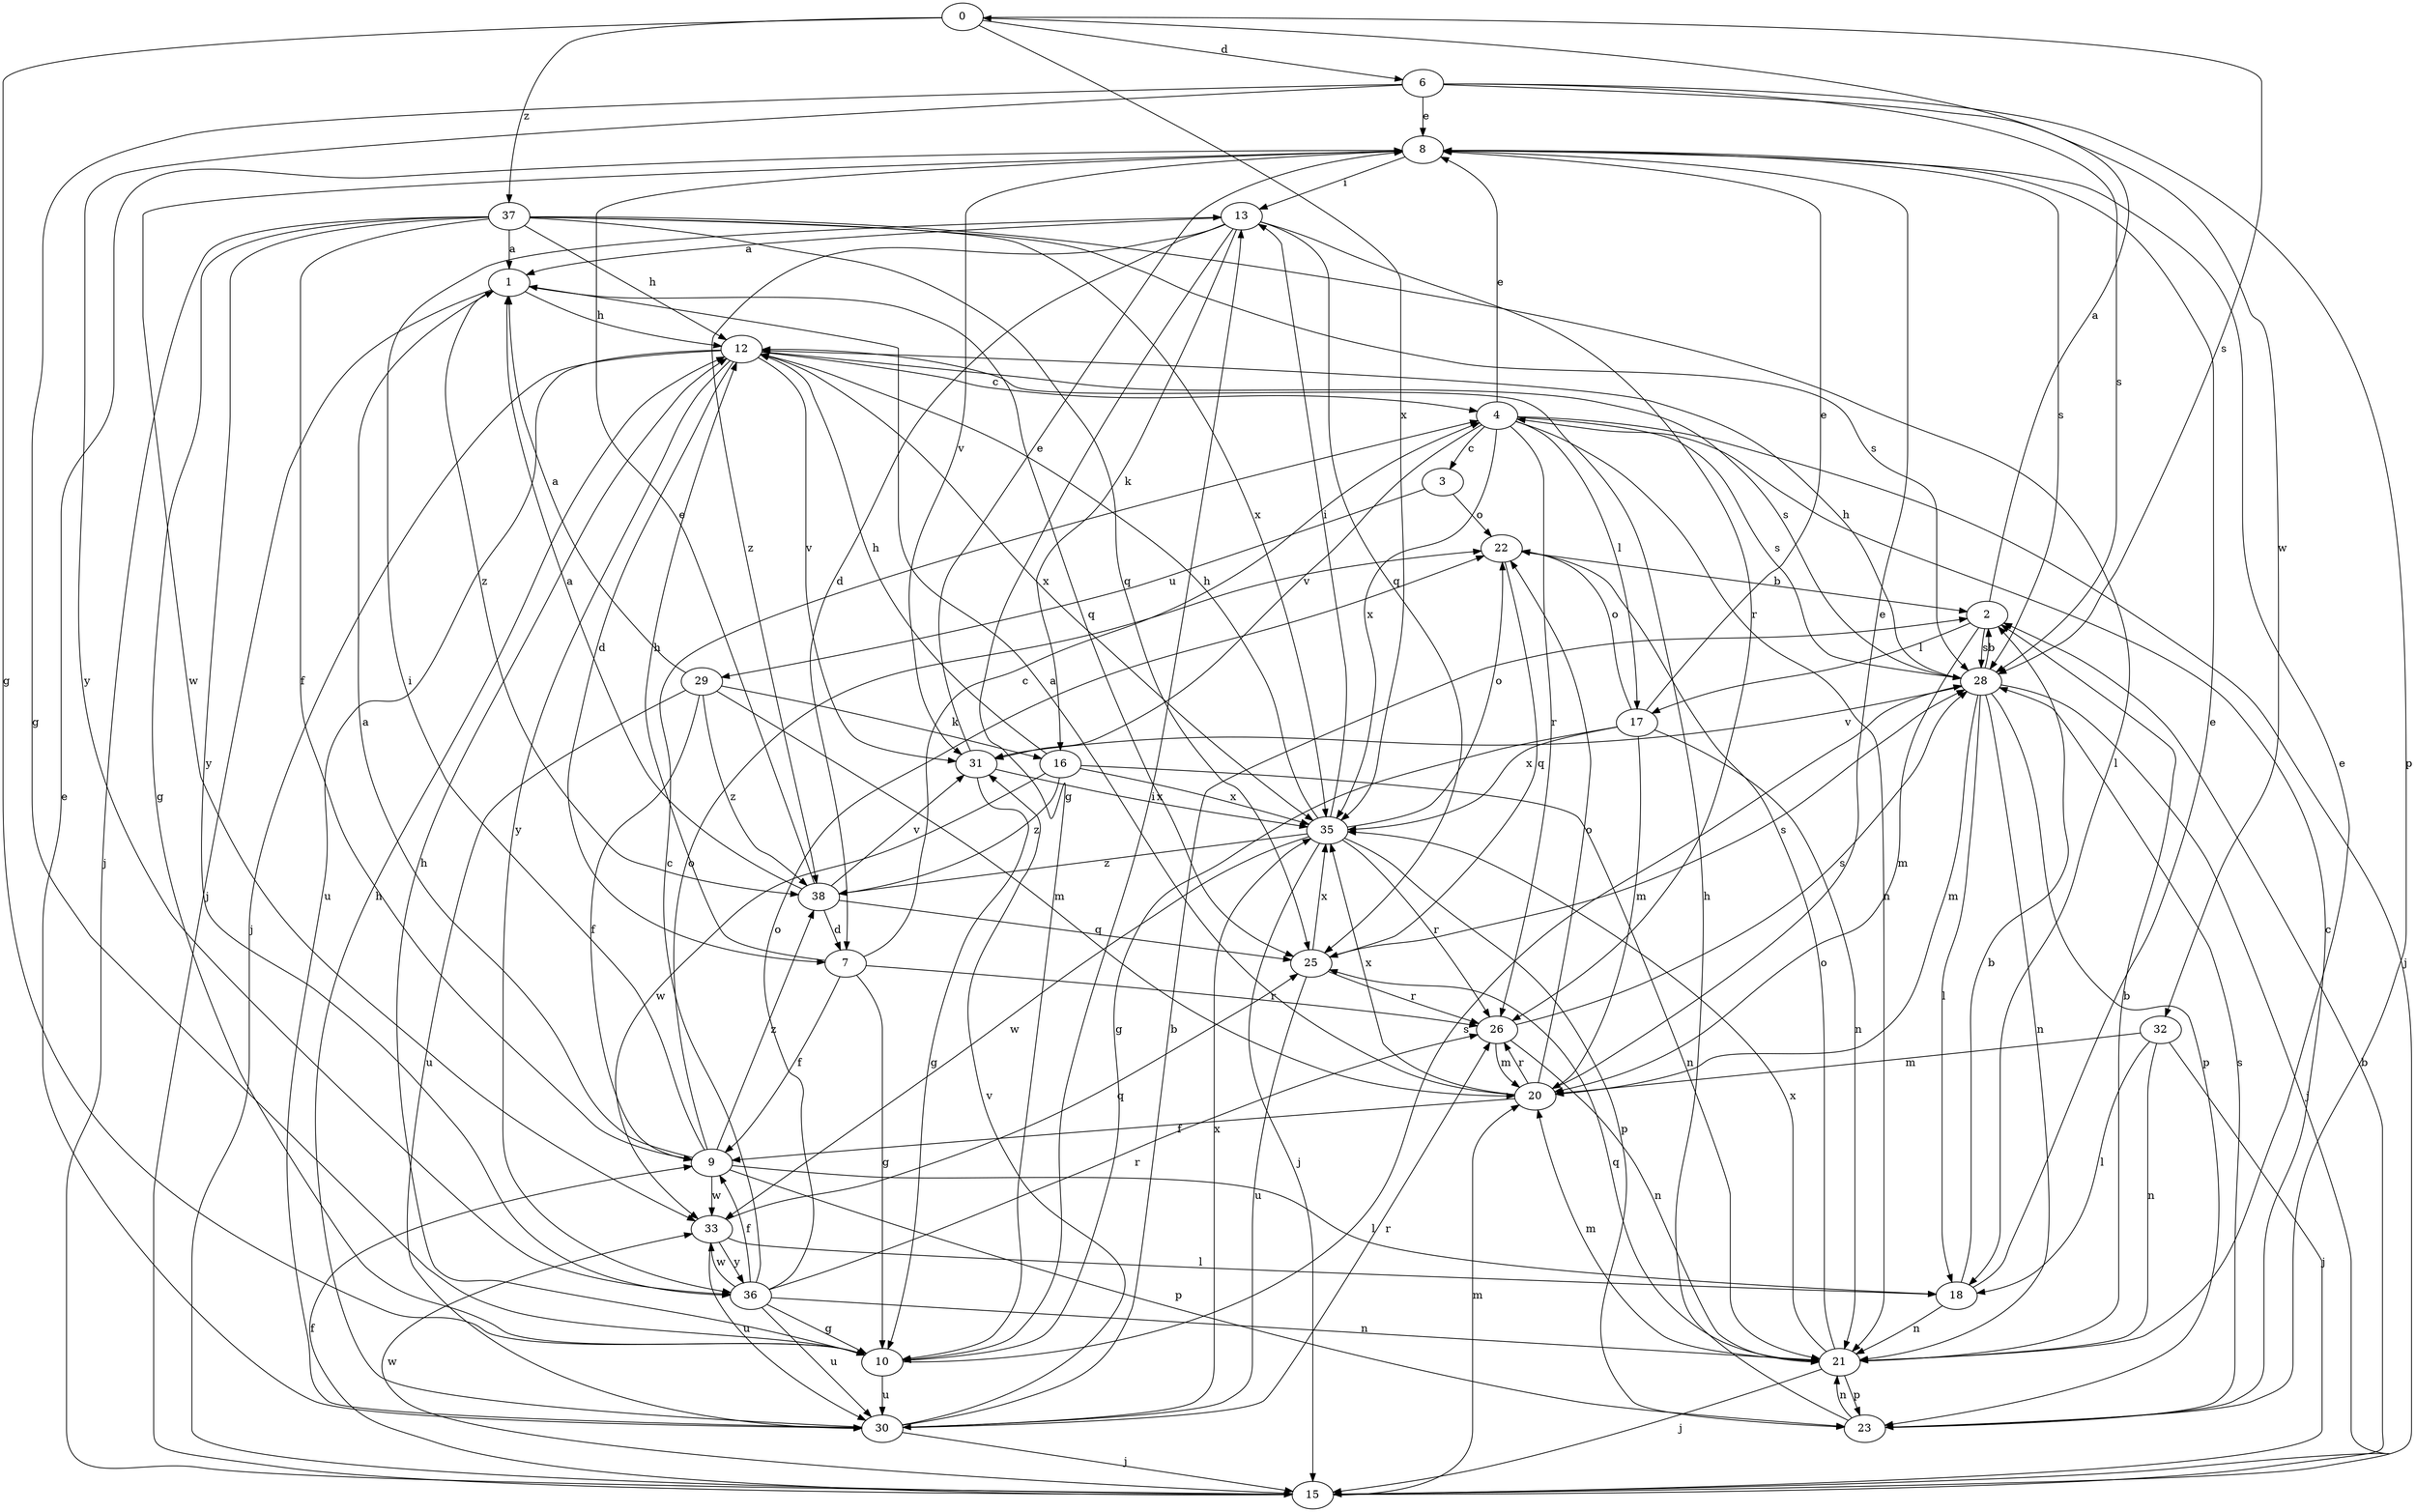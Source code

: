 strict digraph  {
0;
1;
2;
3;
4;
6;
7;
8;
9;
10;
12;
13;
15;
16;
17;
18;
20;
21;
22;
23;
25;
26;
28;
29;
30;
31;
32;
33;
35;
36;
37;
38;
0 -> 6  [label=d];
0 -> 10  [label=g];
0 -> 28  [label=s];
0 -> 35  [label=x];
0 -> 37  [label=z];
1 -> 12  [label=h];
1 -> 15  [label=j];
1 -> 25  [label=q];
1 -> 38  [label=z];
2 -> 0  [label=a];
2 -> 17  [label=l];
2 -> 20  [label=m];
2 -> 28  [label=s];
3 -> 22  [label=o];
3 -> 29  [label=u];
4 -> 3  [label=c];
4 -> 8  [label=e];
4 -> 15  [label=j];
4 -> 17  [label=l];
4 -> 21  [label=n];
4 -> 26  [label=r];
4 -> 28  [label=s];
4 -> 31  [label=v];
4 -> 35  [label=x];
6 -> 8  [label=e];
6 -> 10  [label=g];
6 -> 23  [label=p];
6 -> 28  [label=s];
6 -> 32  [label=w];
6 -> 36  [label=y];
7 -> 4  [label=c];
7 -> 9  [label=f];
7 -> 10  [label=g];
7 -> 12  [label=h];
7 -> 26  [label=r];
8 -> 13  [label=i];
8 -> 28  [label=s];
8 -> 31  [label=v];
8 -> 33  [label=w];
9 -> 1  [label=a];
9 -> 13  [label=i];
9 -> 18  [label=l];
9 -> 22  [label=o];
9 -> 23  [label=p];
9 -> 33  [label=w];
9 -> 38  [label=z];
10 -> 12  [label=h];
10 -> 13  [label=i];
10 -> 28  [label=s];
10 -> 30  [label=u];
12 -> 4  [label=c];
12 -> 7  [label=d];
12 -> 15  [label=j];
12 -> 28  [label=s];
12 -> 30  [label=u];
12 -> 31  [label=v];
12 -> 35  [label=x];
12 -> 36  [label=y];
13 -> 1  [label=a];
13 -> 7  [label=d];
13 -> 10  [label=g];
13 -> 16  [label=k];
13 -> 25  [label=q];
13 -> 26  [label=r];
13 -> 38  [label=z];
15 -> 2  [label=b];
15 -> 9  [label=f];
15 -> 20  [label=m];
15 -> 33  [label=w];
16 -> 12  [label=h];
16 -> 21  [label=n];
16 -> 33  [label=w];
16 -> 35  [label=x];
16 -> 38  [label=z];
17 -> 8  [label=e];
17 -> 10  [label=g];
17 -> 20  [label=m];
17 -> 21  [label=n];
17 -> 22  [label=o];
17 -> 35  [label=x];
18 -> 2  [label=b];
18 -> 8  [label=e];
18 -> 21  [label=n];
20 -> 1  [label=a];
20 -> 8  [label=e];
20 -> 9  [label=f];
20 -> 22  [label=o];
20 -> 26  [label=r];
20 -> 35  [label=x];
21 -> 2  [label=b];
21 -> 8  [label=e];
21 -> 15  [label=j];
21 -> 20  [label=m];
21 -> 22  [label=o];
21 -> 23  [label=p];
21 -> 25  [label=q];
21 -> 35  [label=x];
22 -> 2  [label=b];
22 -> 25  [label=q];
23 -> 4  [label=c];
23 -> 12  [label=h];
23 -> 21  [label=n];
23 -> 28  [label=s];
25 -> 26  [label=r];
25 -> 28  [label=s];
25 -> 30  [label=u];
25 -> 35  [label=x];
26 -> 20  [label=m];
26 -> 21  [label=n];
26 -> 28  [label=s];
28 -> 2  [label=b];
28 -> 12  [label=h];
28 -> 15  [label=j];
28 -> 18  [label=l];
28 -> 20  [label=m];
28 -> 21  [label=n];
28 -> 23  [label=p];
28 -> 31  [label=v];
29 -> 1  [label=a];
29 -> 9  [label=f];
29 -> 16  [label=k];
29 -> 20  [label=m];
29 -> 30  [label=u];
29 -> 38  [label=z];
30 -> 2  [label=b];
30 -> 8  [label=e];
30 -> 12  [label=h];
30 -> 15  [label=j];
30 -> 26  [label=r];
30 -> 31  [label=v];
30 -> 35  [label=x];
31 -> 8  [label=e];
31 -> 10  [label=g];
31 -> 35  [label=x];
32 -> 15  [label=j];
32 -> 18  [label=l];
32 -> 20  [label=m];
32 -> 21  [label=n];
33 -> 18  [label=l];
33 -> 25  [label=q];
33 -> 30  [label=u];
33 -> 36  [label=y];
35 -> 12  [label=h];
35 -> 13  [label=i];
35 -> 15  [label=j];
35 -> 22  [label=o];
35 -> 23  [label=p];
35 -> 26  [label=r];
35 -> 33  [label=w];
35 -> 38  [label=z];
36 -> 4  [label=c];
36 -> 9  [label=f];
36 -> 10  [label=g];
36 -> 21  [label=n];
36 -> 22  [label=o];
36 -> 26  [label=r];
36 -> 30  [label=u];
36 -> 33  [label=w];
37 -> 1  [label=a];
37 -> 9  [label=f];
37 -> 10  [label=g];
37 -> 12  [label=h];
37 -> 15  [label=j];
37 -> 18  [label=l];
37 -> 25  [label=q];
37 -> 28  [label=s];
37 -> 35  [label=x];
37 -> 36  [label=y];
38 -> 1  [label=a];
38 -> 7  [label=d];
38 -> 8  [label=e];
38 -> 25  [label=q];
38 -> 31  [label=v];
}

